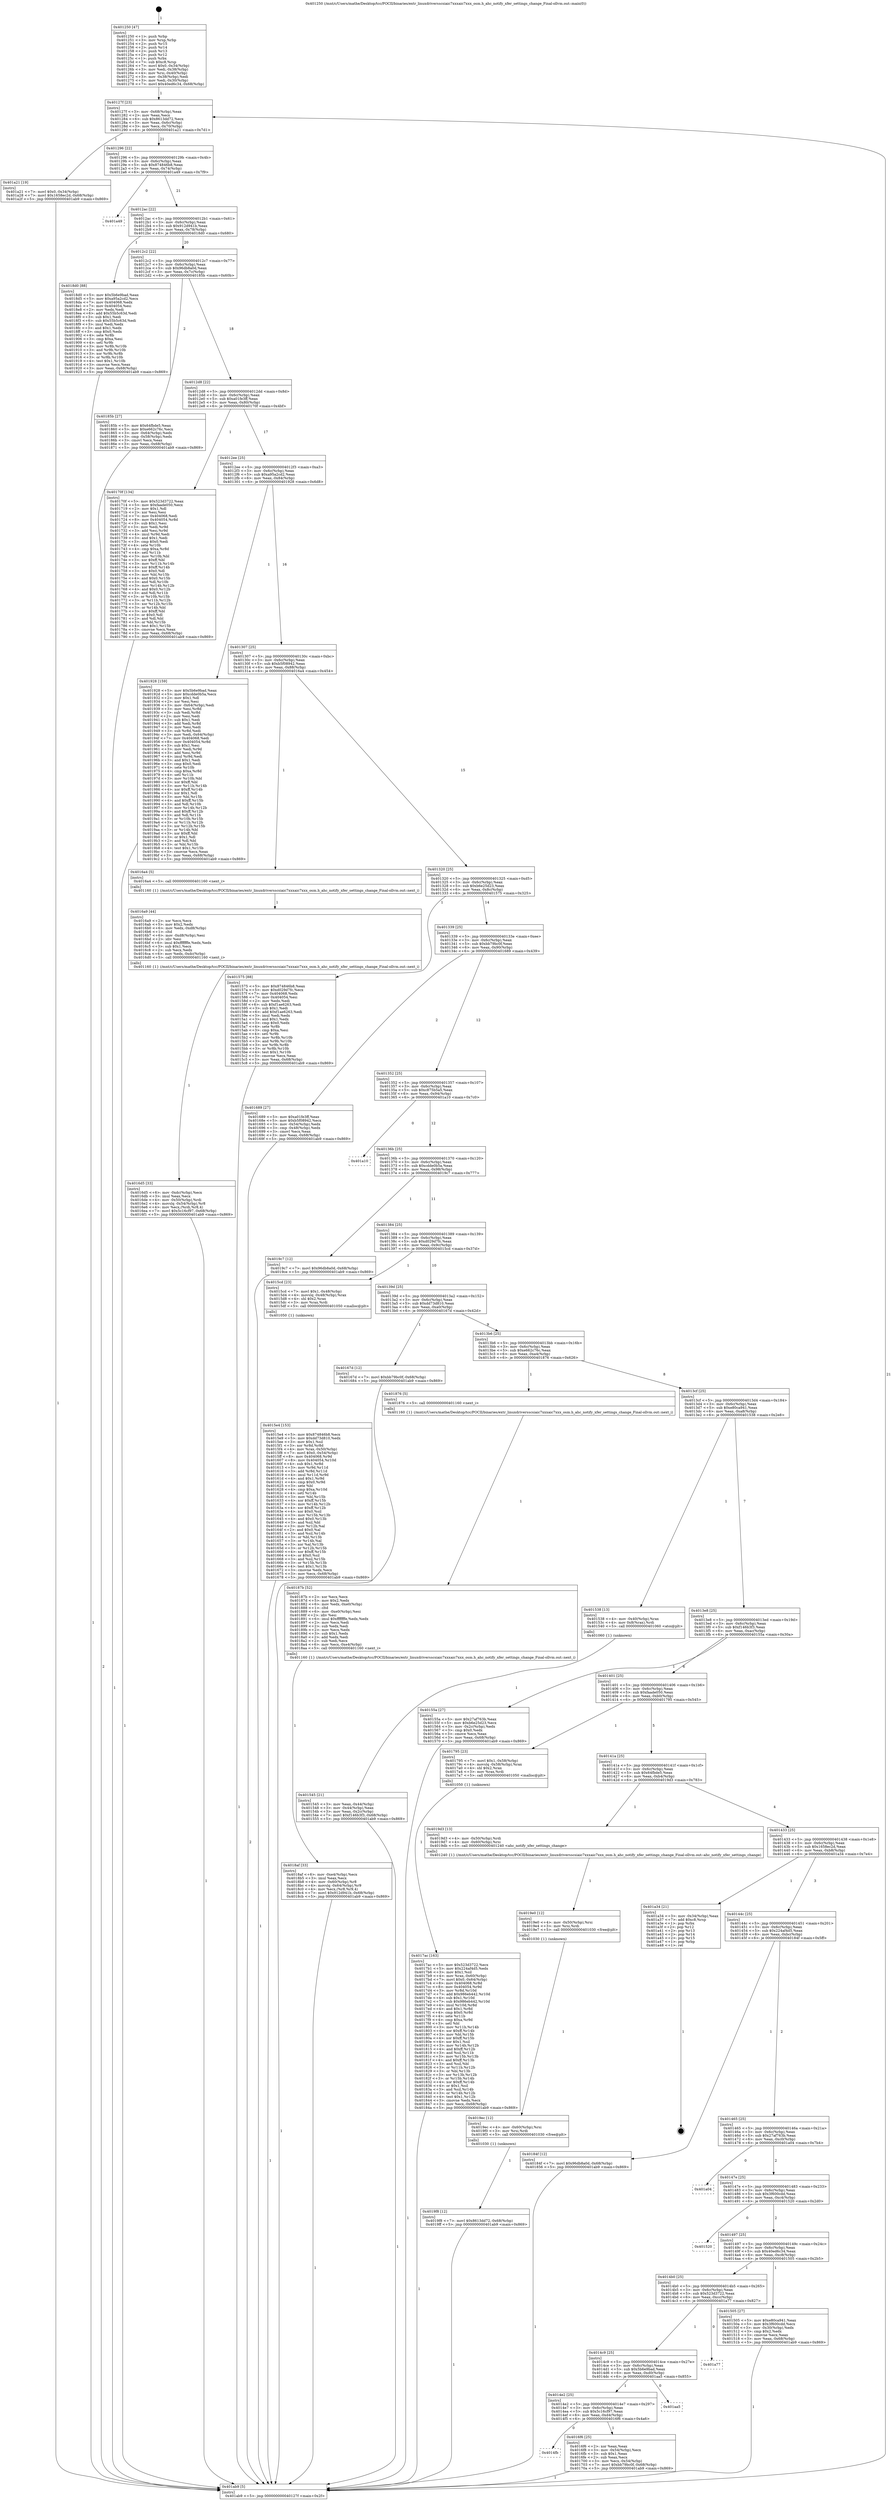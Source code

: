 digraph "0x401250" {
  label = "0x401250 (/mnt/c/Users/mathe/Desktop/tcc/POCII/binaries/extr_linuxdriversscsiaic7xxxaic7xxx_osm.h_ahc_notify_xfer_settings_change_Final-ollvm.out::main(0))"
  labelloc = "t"
  node[shape=record]

  Entry [label="",width=0.3,height=0.3,shape=circle,fillcolor=black,style=filled]
  "0x40127f" [label="{
     0x40127f [23]\l
     | [instrs]\l
     &nbsp;&nbsp;0x40127f \<+3\>: mov -0x68(%rbp),%eax\l
     &nbsp;&nbsp;0x401282 \<+2\>: mov %eax,%ecx\l
     &nbsp;&nbsp;0x401284 \<+6\>: sub $0x8613dd72,%ecx\l
     &nbsp;&nbsp;0x40128a \<+3\>: mov %eax,-0x6c(%rbp)\l
     &nbsp;&nbsp;0x40128d \<+3\>: mov %ecx,-0x70(%rbp)\l
     &nbsp;&nbsp;0x401290 \<+6\>: je 0000000000401a21 \<main+0x7d1\>\l
  }"]
  "0x401a21" [label="{
     0x401a21 [19]\l
     | [instrs]\l
     &nbsp;&nbsp;0x401a21 \<+7\>: movl $0x0,-0x34(%rbp)\l
     &nbsp;&nbsp;0x401a28 \<+7\>: movl $0x1658ec2d,-0x68(%rbp)\l
     &nbsp;&nbsp;0x401a2f \<+5\>: jmp 0000000000401ab9 \<main+0x869\>\l
  }"]
  "0x401296" [label="{
     0x401296 [22]\l
     | [instrs]\l
     &nbsp;&nbsp;0x401296 \<+5\>: jmp 000000000040129b \<main+0x4b\>\l
     &nbsp;&nbsp;0x40129b \<+3\>: mov -0x6c(%rbp),%eax\l
     &nbsp;&nbsp;0x40129e \<+5\>: sub $0x874846b8,%eax\l
     &nbsp;&nbsp;0x4012a3 \<+3\>: mov %eax,-0x74(%rbp)\l
     &nbsp;&nbsp;0x4012a6 \<+6\>: je 0000000000401a49 \<main+0x7f9\>\l
  }"]
  Exit [label="",width=0.3,height=0.3,shape=circle,fillcolor=black,style=filled,peripheries=2]
  "0x401a49" [label="{
     0x401a49\l
  }", style=dashed]
  "0x4012ac" [label="{
     0x4012ac [22]\l
     | [instrs]\l
     &nbsp;&nbsp;0x4012ac \<+5\>: jmp 00000000004012b1 \<main+0x61\>\l
     &nbsp;&nbsp;0x4012b1 \<+3\>: mov -0x6c(%rbp),%eax\l
     &nbsp;&nbsp;0x4012b4 \<+5\>: sub $0x912d941b,%eax\l
     &nbsp;&nbsp;0x4012b9 \<+3\>: mov %eax,-0x78(%rbp)\l
     &nbsp;&nbsp;0x4012bc \<+6\>: je 00000000004018d0 \<main+0x680\>\l
  }"]
  "0x4019f8" [label="{
     0x4019f8 [12]\l
     | [instrs]\l
     &nbsp;&nbsp;0x4019f8 \<+7\>: movl $0x8613dd72,-0x68(%rbp)\l
     &nbsp;&nbsp;0x4019ff \<+5\>: jmp 0000000000401ab9 \<main+0x869\>\l
  }"]
  "0x4018d0" [label="{
     0x4018d0 [88]\l
     | [instrs]\l
     &nbsp;&nbsp;0x4018d0 \<+5\>: mov $0x5b6e9bad,%eax\l
     &nbsp;&nbsp;0x4018d5 \<+5\>: mov $0xa95a2cd2,%ecx\l
     &nbsp;&nbsp;0x4018da \<+7\>: mov 0x404068,%edx\l
     &nbsp;&nbsp;0x4018e1 \<+7\>: mov 0x404054,%esi\l
     &nbsp;&nbsp;0x4018e8 \<+2\>: mov %edx,%edi\l
     &nbsp;&nbsp;0x4018ea \<+6\>: add $0x55b5c63d,%edi\l
     &nbsp;&nbsp;0x4018f0 \<+3\>: sub $0x1,%edi\l
     &nbsp;&nbsp;0x4018f3 \<+6\>: sub $0x55b5c63d,%edi\l
     &nbsp;&nbsp;0x4018f9 \<+3\>: imul %edi,%edx\l
     &nbsp;&nbsp;0x4018fc \<+3\>: and $0x1,%edx\l
     &nbsp;&nbsp;0x4018ff \<+3\>: cmp $0x0,%edx\l
     &nbsp;&nbsp;0x401902 \<+4\>: sete %r8b\l
     &nbsp;&nbsp;0x401906 \<+3\>: cmp $0xa,%esi\l
     &nbsp;&nbsp;0x401909 \<+4\>: setl %r9b\l
     &nbsp;&nbsp;0x40190d \<+3\>: mov %r8b,%r10b\l
     &nbsp;&nbsp;0x401910 \<+3\>: and %r9b,%r10b\l
     &nbsp;&nbsp;0x401913 \<+3\>: xor %r9b,%r8b\l
     &nbsp;&nbsp;0x401916 \<+3\>: or %r8b,%r10b\l
     &nbsp;&nbsp;0x401919 \<+4\>: test $0x1,%r10b\l
     &nbsp;&nbsp;0x40191d \<+3\>: cmovne %ecx,%eax\l
     &nbsp;&nbsp;0x401920 \<+3\>: mov %eax,-0x68(%rbp)\l
     &nbsp;&nbsp;0x401923 \<+5\>: jmp 0000000000401ab9 \<main+0x869\>\l
  }"]
  "0x4012c2" [label="{
     0x4012c2 [22]\l
     | [instrs]\l
     &nbsp;&nbsp;0x4012c2 \<+5\>: jmp 00000000004012c7 \<main+0x77\>\l
     &nbsp;&nbsp;0x4012c7 \<+3\>: mov -0x6c(%rbp),%eax\l
     &nbsp;&nbsp;0x4012ca \<+5\>: sub $0x96db8a0d,%eax\l
     &nbsp;&nbsp;0x4012cf \<+3\>: mov %eax,-0x7c(%rbp)\l
     &nbsp;&nbsp;0x4012d2 \<+6\>: je 000000000040185b \<main+0x60b\>\l
  }"]
  "0x4019ec" [label="{
     0x4019ec [12]\l
     | [instrs]\l
     &nbsp;&nbsp;0x4019ec \<+4\>: mov -0x60(%rbp),%rsi\l
     &nbsp;&nbsp;0x4019f0 \<+3\>: mov %rsi,%rdi\l
     &nbsp;&nbsp;0x4019f3 \<+5\>: call 0000000000401030 \<free@plt\>\l
     | [calls]\l
     &nbsp;&nbsp;0x401030 \{1\} (unknown)\l
  }"]
  "0x40185b" [label="{
     0x40185b [27]\l
     | [instrs]\l
     &nbsp;&nbsp;0x40185b \<+5\>: mov $0x64fbde5,%eax\l
     &nbsp;&nbsp;0x401860 \<+5\>: mov $0xe662c76c,%ecx\l
     &nbsp;&nbsp;0x401865 \<+3\>: mov -0x64(%rbp),%edx\l
     &nbsp;&nbsp;0x401868 \<+3\>: cmp -0x58(%rbp),%edx\l
     &nbsp;&nbsp;0x40186b \<+3\>: cmovl %ecx,%eax\l
     &nbsp;&nbsp;0x40186e \<+3\>: mov %eax,-0x68(%rbp)\l
     &nbsp;&nbsp;0x401871 \<+5\>: jmp 0000000000401ab9 \<main+0x869\>\l
  }"]
  "0x4012d8" [label="{
     0x4012d8 [22]\l
     | [instrs]\l
     &nbsp;&nbsp;0x4012d8 \<+5\>: jmp 00000000004012dd \<main+0x8d\>\l
     &nbsp;&nbsp;0x4012dd \<+3\>: mov -0x6c(%rbp),%eax\l
     &nbsp;&nbsp;0x4012e0 \<+5\>: sub $0xa01fe3ff,%eax\l
     &nbsp;&nbsp;0x4012e5 \<+3\>: mov %eax,-0x80(%rbp)\l
     &nbsp;&nbsp;0x4012e8 \<+6\>: je 000000000040170f \<main+0x4bf\>\l
  }"]
  "0x4019e0" [label="{
     0x4019e0 [12]\l
     | [instrs]\l
     &nbsp;&nbsp;0x4019e0 \<+4\>: mov -0x50(%rbp),%rsi\l
     &nbsp;&nbsp;0x4019e4 \<+3\>: mov %rsi,%rdi\l
     &nbsp;&nbsp;0x4019e7 \<+5\>: call 0000000000401030 \<free@plt\>\l
     | [calls]\l
     &nbsp;&nbsp;0x401030 \{1\} (unknown)\l
  }"]
  "0x40170f" [label="{
     0x40170f [134]\l
     | [instrs]\l
     &nbsp;&nbsp;0x40170f \<+5\>: mov $0x523d3722,%eax\l
     &nbsp;&nbsp;0x401714 \<+5\>: mov $0xfaade050,%ecx\l
     &nbsp;&nbsp;0x401719 \<+2\>: mov $0x1,%dl\l
     &nbsp;&nbsp;0x40171b \<+2\>: xor %esi,%esi\l
     &nbsp;&nbsp;0x40171d \<+7\>: mov 0x404068,%edi\l
     &nbsp;&nbsp;0x401724 \<+8\>: mov 0x404054,%r8d\l
     &nbsp;&nbsp;0x40172c \<+3\>: sub $0x1,%esi\l
     &nbsp;&nbsp;0x40172f \<+3\>: mov %edi,%r9d\l
     &nbsp;&nbsp;0x401732 \<+3\>: add %esi,%r9d\l
     &nbsp;&nbsp;0x401735 \<+4\>: imul %r9d,%edi\l
     &nbsp;&nbsp;0x401739 \<+3\>: and $0x1,%edi\l
     &nbsp;&nbsp;0x40173c \<+3\>: cmp $0x0,%edi\l
     &nbsp;&nbsp;0x40173f \<+4\>: sete %r10b\l
     &nbsp;&nbsp;0x401743 \<+4\>: cmp $0xa,%r8d\l
     &nbsp;&nbsp;0x401747 \<+4\>: setl %r11b\l
     &nbsp;&nbsp;0x40174b \<+3\>: mov %r10b,%bl\l
     &nbsp;&nbsp;0x40174e \<+3\>: xor $0xff,%bl\l
     &nbsp;&nbsp;0x401751 \<+3\>: mov %r11b,%r14b\l
     &nbsp;&nbsp;0x401754 \<+4\>: xor $0xff,%r14b\l
     &nbsp;&nbsp;0x401758 \<+3\>: xor $0x0,%dl\l
     &nbsp;&nbsp;0x40175b \<+3\>: mov %bl,%r15b\l
     &nbsp;&nbsp;0x40175e \<+4\>: and $0x0,%r15b\l
     &nbsp;&nbsp;0x401762 \<+3\>: and %dl,%r10b\l
     &nbsp;&nbsp;0x401765 \<+3\>: mov %r14b,%r12b\l
     &nbsp;&nbsp;0x401768 \<+4\>: and $0x0,%r12b\l
     &nbsp;&nbsp;0x40176c \<+3\>: and %dl,%r11b\l
     &nbsp;&nbsp;0x40176f \<+3\>: or %r10b,%r15b\l
     &nbsp;&nbsp;0x401772 \<+3\>: or %r11b,%r12b\l
     &nbsp;&nbsp;0x401775 \<+3\>: xor %r12b,%r15b\l
     &nbsp;&nbsp;0x401778 \<+3\>: or %r14b,%bl\l
     &nbsp;&nbsp;0x40177b \<+3\>: xor $0xff,%bl\l
     &nbsp;&nbsp;0x40177e \<+3\>: or $0x0,%dl\l
     &nbsp;&nbsp;0x401781 \<+2\>: and %dl,%bl\l
     &nbsp;&nbsp;0x401783 \<+3\>: or %bl,%r15b\l
     &nbsp;&nbsp;0x401786 \<+4\>: test $0x1,%r15b\l
     &nbsp;&nbsp;0x40178a \<+3\>: cmovne %ecx,%eax\l
     &nbsp;&nbsp;0x40178d \<+3\>: mov %eax,-0x68(%rbp)\l
     &nbsp;&nbsp;0x401790 \<+5\>: jmp 0000000000401ab9 \<main+0x869\>\l
  }"]
  "0x4012ee" [label="{
     0x4012ee [25]\l
     | [instrs]\l
     &nbsp;&nbsp;0x4012ee \<+5\>: jmp 00000000004012f3 \<main+0xa3\>\l
     &nbsp;&nbsp;0x4012f3 \<+3\>: mov -0x6c(%rbp),%eax\l
     &nbsp;&nbsp;0x4012f6 \<+5\>: sub $0xa95a2cd2,%eax\l
     &nbsp;&nbsp;0x4012fb \<+6\>: mov %eax,-0x84(%rbp)\l
     &nbsp;&nbsp;0x401301 \<+6\>: je 0000000000401928 \<main+0x6d8\>\l
  }"]
  "0x4018af" [label="{
     0x4018af [33]\l
     | [instrs]\l
     &nbsp;&nbsp;0x4018af \<+6\>: mov -0xe4(%rbp),%ecx\l
     &nbsp;&nbsp;0x4018b5 \<+3\>: imul %eax,%ecx\l
     &nbsp;&nbsp;0x4018b8 \<+4\>: mov -0x60(%rbp),%r8\l
     &nbsp;&nbsp;0x4018bc \<+4\>: movslq -0x64(%rbp),%r9\l
     &nbsp;&nbsp;0x4018c0 \<+4\>: mov %ecx,(%r8,%r9,4)\l
     &nbsp;&nbsp;0x4018c4 \<+7\>: movl $0x912d941b,-0x68(%rbp)\l
     &nbsp;&nbsp;0x4018cb \<+5\>: jmp 0000000000401ab9 \<main+0x869\>\l
  }"]
  "0x401928" [label="{
     0x401928 [159]\l
     | [instrs]\l
     &nbsp;&nbsp;0x401928 \<+5\>: mov $0x5b6e9bad,%eax\l
     &nbsp;&nbsp;0x40192d \<+5\>: mov $0xcdde0b5a,%ecx\l
     &nbsp;&nbsp;0x401932 \<+2\>: mov $0x1,%dl\l
     &nbsp;&nbsp;0x401934 \<+2\>: xor %esi,%esi\l
     &nbsp;&nbsp;0x401936 \<+3\>: mov -0x64(%rbp),%edi\l
     &nbsp;&nbsp;0x401939 \<+3\>: mov %esi,%r8d\l
     &nbsp;&nbsp;0x40193c \<+3\>: sub %edi,%r8d\l
     &nbsp;&nbsp;0x40193f \<+2\>: mov %esi,%edi\l
     &nbsp;&nbsp;0x401941 \<+3\>: sub $0x1,%edi\l
     &nbsp;&nbsp;0x401944 \<+3\>: add %edi,%r8d\l
     &nbsp;&nbsp;0x401947 \<+2\>: mov %esi,%edi\l
     &nbsp;&nbsp;0x401949 \<+3\>: sub %r8d,%edi\l
     &nbsp;&nbsp;0x40194c \<+3\>: mov %edi,-0x64(%rbp)\l
     &nbsp;&nbsp;0x40194f \<+7\>: mov 0x404068,%edi\l
     &nbsp;&nbsp;0x401956 \<+8\>: mov 0x404054,%r8d\l
     &nbsp;&nbsp;0x40195e \<+3\>: sub $0x1,%esi\l
     &nbsp;&nbsp;0x401961 \<+3\>: mov %edi,%r9d\l
     &nbsp;&nbsp;0x401964 \<+3\>: add %esi,%r9d\l
     &nbsp;&nbsp;0x401967 \<+4\>: imul %r9d,%edi\l
     &nbsp;&nbsp;0x40196b \<+3\>: and $0x1,%edi\l
     &nbsp;&nbsp;0x40196e \<+3\>: cmp $0x0,%edi\l
     &nbsp;&nbsp;0x401971 \<+4\>: sete %r10b\l
     &nbsp;&nbsp;0x401975 \<+4\>: cmp $0xa,%r8d\l
     &nbsp;&nbsp;0x401979 \<+4\>: setl %r11b\l
     &nbsp;&nbsp;0x40197d \<+3\>: mov %r10b,%bl\l
     &nbsp;&nbsp;0x401980 \<+3\>: xor $0xff,%bl\l
     &nbsp;&nbsp;0x401983 \<+3\>: mov %r11b,%r14b\l
     &nbsp;&nbsp;0x401986 \<+4\>: xor $0xff,%r14b\l
     &nbsp;&nbsp;0x40198a \<+3\>: xor $0x1,%dl\l
     &nbsp;&nbsp;0x40198d \<+3\>: mov %bl,%r15b\l
     &nbsp;&nbsp;0x401990 \<+4\>: and $0xff,%r15b\l
     &nbsp;&nbsp;0x401994 \<+3\>: and %dl,%r10b\l
     &nbsp;&nbsp;0x401997 \<+3\>: mov %r14b,%r12b\l
     &nbsp;&nbsp;0x40199a \<+4\>: and $0xff,%r12b\l
     &nbsp;&nbsp;0x40199e \<+3\>: and %dl,%r11b\l
     &nbsp;&nbsp;0x4019a1 \<+3\>: or %r10b,%r15b\l
     &nbsp;&nbsp;0x4019a4 \<+3\>: or %r11b,%r12b\l
     &nbsp;&nbsp;0x4019a7 \<+3\>: xor %r12b,%r15b\l
     &nbsp;&nbsp;0x4019aa \<+3\>: or %r14b,%bl\l
     &nbsp;&nbsp;0x4019ad \<+3\>: xor $0xff,%bl\l
     &nbsp;&nbsp;0x4019b0 \<+3\>: or $0x1,%dl\l
     &nbsp;&nbsp;0x4019b3 \<+2\>: and %dl,%bl\l
     &nbsp;&nbsp;0x4019b5 \<+3\>: or %bl,%r15b\l
     &nbsp;&nbsp;0x4019b8 \<+4\>: test $0x1,%r15b\l
     &nbsp;&nbsp;0x4019bc \<+3\>: cmovne %ecx,%eax\l
     &nbsp;&nbsp;0x4019bf \<+3\>: mov %eax,-0x68(%rbp)\l
     &nbsp;&nbsp;0x4019c2 \<+5\>: jmp 0000000000401ab9 \<main+0x869\>\l
  }"]
  "0x401307" [label="{
     0x401307 [25]\l
     | [instrs]\l
     &nbsp;&nbsp;0x401307 \<+5\>: jmp 000000000040130c \<main+0xbc\>\l
     &nbsp;&nbsp;0x40130c \<+3\>: mov -0x6c(%rbp),%eax\l
     &nbsp;&nbsp;0x40130f \<+5\>: sub $0xb5f08942,%eax\l
     &nbsp;&nbsp;0x401314 \<+6\>: mov %eax,-0x88(%rbp)\l
     &nbsp;&nbsp;0x40131a \<+6\>: je 00000000004016a4 \<main+0x454\>\l
  }"]
  "0x40187b" [label="{
     0x40187b [52]\l
     | [instrs]\l
     &nbsp;&nbsp;0x40187b \<+2\>: xor %ecx,%ecx\l
     &nbsp;&nbsp;0x40187d \<+5\>: mov $0x2,%edx\l
     &nbsp;&nbsp;0x401882 \<+6\>: mov %edx,-0xe0(%rbp)\l
     &nbsp;&nbsp;0x401888 \<+1\>: cltd\l
     &nbsp;&nbsp;0x401889 \<+6\>: mov -0xe0(%rbp),%esi\l
     &nbsp;&nbsp;0x40188f \<+2\>: idiv %esi\l
     &nbsp;&nbsp;0x401891 \<+6\>: imul $0xfffffffe,%edx,%edx\l
     &nbsp;&nbsp;0x401897 \<+2\>: mov %ecx,%edi\l
     &nbsp;&nbsp;0x401899 \<+2\>: sub %edx,%edi\l
     &nbsp;&nbsp;0x40189b \<+2\>: mov %ecx,%edx\l
     &nbsp;&nbsp;0x40189d \<+3\>: sub $0x1,%edx\l
     &nbsp;&nbsp;0x4018a0 \<+2\>: add %edx,%edi\l
     &nbsp;&nbsp;0x4018a2 \<+2\>: sub %edi,%ecx\l
     &nbsp;&nbsp;0x4018a4 \<+6\>: mov %ecx,-0xe4(%rbp)\l
     &nbsp;&nbsp;0x4018aa \<+5\>: call 0000000000401160 \<next_i\>\l
     | [calls]\l
     &nbsp;&nbsp;0x401160 \{1\} (/mnt/c/Users/mathe/Desktop/tcc/POCII/binaries/extr_linuxdriversscsiaic7xxxaic7xxx_osm.h_ahc_notify_xfer_settings_change_Final-ollvm.out::next_i)\l
  }"]
  "0x4016a4" [label="{
     0x4016a4 [5]\l
     | [instrs]\l
     &nbsp;&nbsp;0x4016a4 \<+5\>: call 0000000000401160 \<next_i\>\l
     | [calls]\l
     &nbsp;&nbsp;0x401160 \{1\} (/mnt/c/Users/mathe/Desktop/tcc/POCII/binaries/extr_linuxdriversscsiaic7xxxaic7xxx_osm.h_ahc_notify_xfer_settings_change_Final-ollvm.out::next_i)\l
  }"]
  "0x401320" [label="{
     0x401320 [25]\l
     | [instrs]\l
     &nbsp;&nbsp;0x401320 \<+5\>: jmp 0000000000401325 \<main+0xd5\>\l
     &nbsp;&nbsp;0x401325 \<+3\>: mov -0x6c(%rbp),%eax\l
     &nbsp;&nbsp;0x401328 \<+5\>: sub $0xb6e25d23,%eax\l
     &nbsp;&nbsp;0x40132d \<+6\>: mov %eax,-0x8c(%rbp)\l
     &nbsp;&nbsp;0x401333 \<+6\>: je 0000000000401575 \<main+0x325\>\l
  }"]
  "0x4017ac" [label="{
     0x4017ac [163]\l
     | [instrs]\l
     &nbsp;&nbsp;0x4017ac \<+5\>: mov $0x523d3722,%ecx\l
     &nbsp;&nbsp;0x4017b1 \<+5\>: mov $0x224af4d5,%edx\l
     &nbsp;&nbsp;0x4017b6 \<+3\>: mov $0x1,%sil\l
     &nbsp;&nbsp;0x4017b9 \<+4\>: mov %rax,-0x60(%rbp)\l
     &nbsp;&nbsp;0x4017bd \<+7\>: movl $0x0,-0x64(%rbp)\l
     &nbsp;&nbsp;0x4017c4 \<+8\>: mov 0x404068,%r8d\l
     &nbsp;&nbsp;0x4017cc \<+8\>: mov 0x404054,%r9d\l
     &nbsp;&nbsp;0x4017d4 \<+3\>: mov %r8d,%r10d\l
     &nbsp;&nbsp;0x4017d7 \<+7\>: add $0x986eb442,%r10d\l
     &nbsp;&nbsp;0x4017de \<+4\>: sub $0x1,%r10d\l
     &nbsp;&nbsp;0x4017e2 \<+7\>: sub $0x986eb442,%r10d\l
     &nbsp;&nbsp;0x4017e9 \<+4\>: imul %r10d,%r8d\l
     &nbsp;&nbsp;0x4017ed \<+4\>: and $0x1,%r8d\l
     &nbsp;&nbsp;0x4017f1 \<+4\>: cmp $0x0,%r8d\l
     &nbsp;&nbsp;0x4017f5 \<+4\>: sete %r11b\l
     &nbsp;&nbsp;0x4017f9 \<+4\>: cmp $0xa,%r9d\l
     &nbsp;&nbsp;0x4017fd \<+3\>: setl %bl\l
     &nbsp;&nbsp;0x401800 \<+3\>: mov %r11b,%r14b\l
     &nbsp;&nbsp;0x401803 \<+4\>: xor $0xff,%r14b\l
     &nbsp;&nbsp;0x401807 \<+3\>: mov %bl,%r15b\l
     &nbsp;&nbsp;0x40180a \<+4\>: xor $0xff,%r15b\l
     &nbsp;&nbsp;0x40180e \<+4\>: xor $0x1,%sil\l
     &nbsp;&nbsp;0x401812 \<+3\>: mov %r14b,%r12b\l
     &nbsp;&nbsp;0x401815 \<+4\>: and $0xff,%r12b\l
     &nbsp;&nbsp;0x401819 \<+3\>: and %sil,%r11b\l
     &nbsp;&nbsp;0x40181c \<+3\>: mov %r15b,%r13b\l
     &nbsp;&nbsp;0x40181f \<+4\>: and $0xff,%r13b\l
     &nbsp;&nbsp;0x401823 \<+3\>: and %sil,%bl\l
     &nbsp;&nbsp;0x401826 \<+3\>: or %r11b,%r12b\l
     &nbsp;&nbsp;0x401829 \<+3\>: or %bl,%r13b\l
     &nbsp;&nbsp;0x40182c \<+3\>: xor %r13b,%r12b\l
     &nbsp;&nbsp;0x40182f \<+3\>: or %r15b,%r14b\l
     &nbsp;&nbsp;0x401832 \<+4\>: xor $0xff,%r14b\l
     &nbsp;&nbsp;0x401836 \<+4\>: or $0x1,%sil\l
     &nbsp;&nbsp;0x40183a \<+3\>: and %sil,%r14b\l
     &nbsp;&nbsp;0x40183d \<+3\>: or %r14b,%r12b\l
     &nbsp;&nbsp;0x401840 \<+4\>: test $0x1,%r12b\l
     &nbsp;&nbsp;0x401844 \<+3\>: cmovne %edx,%ecx\l
     &nbsp;&nbsp;0x401847 \<+3\>: mov %ecx,-0x68(%rbp)\l
     &nbsp;&nbsp;0x40184a \<+5\>: jmp 0000000000401ab9 \<main+0x869\>\l
  }"]
  "0x401575" [label="{
     0x401575 [88]\l
     | [instrs]\l
     &nbsp;&nbsp;0x401575 \<+5\>: mov $0x874846b8,%eax\l
     &nbsp;&nbsp;0x40157a \<+5\>: mov $0xd029d7fc,%ecx\l
     &nbsp;&nbsp;0x40157f \<+7\>: mov 0x404068,%edx\l
     &nbsp;&nbsp;0x401586 \<+7\>: mov 0x404054,%esi\l
     &nbsp;&nbsp;0x40158d \<+2\>: mov %edx,%edi\l
     &nbsp;&nbsp;0x40158f \<+6\>: sub $0xf1ae6263,%edi\l
     &nbsp;&nbsp;0x401595 \<+3\>: sub $0x1,%edi\l
     &nbsp;&nbsp;0x401598 \<+6\>: add $0xf1ae6263,%edi\l
     &nbsp;&nbsp;0x40159e \<+3\>: imul %edi,%edx\l
     &nbsp;&nbsp;0x4015a1 \<+3\>: and $0x1,%edx\l
     &nbsp;&nbsp;0x4015a4 \<+3\>: cmp $0x0,%edx\l
     &nbsp;&nbsp;0x4015a7 \<+4\>: sete %r8b\l
     &nbsp;&nbsp;0x4015ab \<+3\>: cmp $0xa,%esi\l
     &nbsp;&nbsp;0x4015ae \<+4\>: setl %r9b\l
     &nbsp;&nbsp;0x4015b2 \<+3\>: mov %r8b,%r10b\l
     &nbsp;&nbsp;0x4015b5 \<+3\>: and %r9b,%r10b\l
     &nbsp;&nbsp;0x4015b8 \<+3\>: xor %r9b,%r8b\l
     &nbsp;&nbsp;0x4015bb \<+3\>: or %r8b,%r10b\l
     &nbsp;&nbsp;0x4015be \<+4\>: test $0x1,%r10b\l
     &nbsp;&nbsp;0x4015c2 \<+3\>: cmovne %ecx,%eax\l
     &nbsp;&nbsp;0x4015c5 \<+3\>: mov %eax,-0x68(%rbp)\l
     &nbsp;&nbsp;0x4015c8 \<+5\>: jmp 0000000000401ab9 \<main+0x869\>\l
  }"]
  "0x401339" [label="{
     0x401339 [25]\l
     | [instrs]\l
     &nbsp;&nbsp;0x401339 \<+5\>: jmp 000000000040133e \<main+0xee\>\l
     &nbsp;&nbsp;0x40133e \<+3\>: mov -0x6c(%rbp),%eax\l
     &nbsp;&nbsp;0x401341 \<+5\>: sub $0xbb79bc0f,%eax\l
     &nbsp;&nbsp;0x401346 \<+6\>: mov %eax,-0x90(%rbp)\l
     &nbsp;&nbsp;0x40134c \<+6\>: je 0000000000401689 \<main+0x439\>\l
  }"]
  "0x4014fb" [label="{
     0x4014fb\l
  }", style=dashed]
  "0x401689" [label="{
     0x401689 [27]\l
     | [instrs]\l
     &nbsp;&nbsp;0x401689 \<+5\>: mov $0xa01fe3ff,%eax\l
     &nbsp;&nbsp;0x40168e \<+5\>: mov $0xb5f08942,%ecx\l
     &nbsp;&nbsp;0x401693 \<+3\>: mov -0x54(%rbp),%edx\l
     &nbsp;&nbsp;0x401696 \<+3\>: cmp -0x48(%rbp),%edx\l
     &nbsp;&nbsp;0x401699 \<+3\>: cmovl %ecx,%eax\l
     &nbsp;&nbsp;0x40169c \<+3\>: mov %eax,-0x68(%rbp)\l
     &nbsp;&nbsp;0x40169f \<+5\>: jmp 0000000000401ab9 \<main+0x869\>\l
  }"]
  "0x401352" [label="{
     0x401352 [25]\l
     | [instrs]\l
     &nbsp;&nbsp;0x401352 \<+5\>: jmp 0000000000401357 \<main+0x107\>\l
     &nbsp;&nbsp;0x401357 \<+3\>: mov -0x6c(%rbp),%eax\l
     &nbsp;&nbsp;0x40135a \<+5\>: sub $0xc875b5a5,%eax\l
     &nbsp;&nbsp;0x40135f \<+6\>: mov %eax,-0x94(%rbp)\l
     &nbsp;&nbsp;0x401365 \<+6\>: je 0000000000401a10 \<main+0x7c0\>\l
  }"]
  "0x4016f6" [label="{
     0x4016f6 [25]\l
     | [instrs]\l
     &nbsp;&nbsp;0x4016f6 \<+2\>: xor %eax,%eax\l
     &nbsp;&nbsp;0x4016f8 \<+3\>: mov -0x54(%rbp),%ecx\l
     &nbsp;&nbsp;0x4016fb \<+3\>: sub $0x1,%eax\l
     &nbsp;&nbsp;0x4016fe \<+2\>: sub %eax,%ecx\l
     &nbsp;&nbsp;0x401700 \<+3\>: mov %ecx,-0x54(%rbp)\l
     &nbsp;&nbsp;0x401703 \<+7\>: movl $0xbb79bc0f,-0x68(%rbp)\l
     &nbsp;&nbsp;0x40170a \<+5\>: jmp 0000000000401ab9 \<main+0x869\>\l
  }"]
  "0x401a10" [label="{
     0x401a10\l
  }", style=dashed]
  "0x40136b" [label="{
     0x40136b [25]\l
     | [instrs]\l
     &nbsp;&nbsp;0x40136b \<+5\>: jmp 0000000000401370 \<main+0x120\>\l
     &nbsp;&nbsp;0x401370 \<+3\>: mov -0x6c(%rbp),%eax\l
     &nbsp;&nbsp;0x401373 \<+5\>: sub $0xcdde0b5a,%eax\l
     &nbsp;&nbsp;0x401378 \<+6\>: mov %eax,-0x98(%rbp)\l
     &nbsp;&nbsp;0x40137e \<+6\>: je 00000000004019c7 \<main+0x777\>\l
  }"]
  "0x4014e2" [label="{
     0x4014e2 [25]\l
     | [instrs]\l
     &nbsp;&nbsp;0x4014e2 \<+5\>: jmp 00000000004014e7 \<main+0x297\>\l
     &nbsp;&nbsp;0x4014e7 \<+3\>: mov -0x6c(%rbp),%eax\l
     &nbsp;&nbsp;0x4014ea \<+5\>: sub $0x5c16cf97,%eax\l
     &nbsp;&nbsp;0x4014ef \<+6\>: mov %eax,-0xd4(%rbp)\l
     &nbsp;&nbsp;0x4014f5 \<+6\>: je 00000000004016f6 \<main+0x4a6\>\l
  }"]
  "0x4019c7" [label="{
     0x4019c7 [12]\l
     | [instrs]\l
     &nbsp;&nbsp;0x4019c7 \<+7\>: movl $0x96db8a0d,-0x68(%rbp)\l
     &nbsp;&nbsp;0x4019ce \<+5\>: jmp 0000000000401ab9 \<main+0x869\>\l
  }"]
  "0x401384" [label="{
     0x401384 [25]\l
     | [instrs]\l
     &nbsp;&nbsp;0x401384 \<+5\>: jmp 0000000000401389 \<main+0x139\>\l
     &nbsp;&nbsp;0x401389 \<+3\>: mov -0x6c(%rbp),%eax\l
     &nbsp;&nbsp;0x40138c \<+5\>: sub $0xd029d7fc,%eax\l
     &nbsp;&nbsp;0x401391 \<+6\>: mov %eax,-0x9c(%rbp)\l
     &nbsp;&nbsp;0x401397 \<+6\>: je 00000000004015cd \<main+0x37d\>\l
  }"]
  "0x401aa5" [label="{
     0x401aa5\l
  }", style=dashed]
  "0x4015cd" [label="{
     0x4015cd [23]\l
     | [instrs]\l
     &nbsp;&nbsp;0x4015cd \<+7\>: movl $0x1,-0x48(%rbp)\l
     &nbsp;&nbsp;0x4015d4 \<+4\>: movslq -0x48(%rbp),%rax\l
     &nbsp;&nbsp;0x4015d8 \<+4\>: shl $0x2,%rax\l
     &nbsp;&nbsp;0x4015dc \<+3\>: mov %rax,%rdi\l
     &nbsp;&nbsp;0x4015df \<+5\>: call 0000000000401050 \<malloc@plt\>\l
     | [calls]\l
     &nbsp;&nbsp;0x401050 \{1\} (unknown)\l
  }"]
  "0x40139d" [label="{
     0x40139d [25]\l
     | [instrs]\l
     &nbsp;&nbsp;0x40139d \<+5\>: jmp 00000000004013a2 \<main+0x152\>\l
     &nbsp;&nbsp;0x4013a2 \<+3\>: mov -0x6c(%rbp),%eax\l
     &nbsp;&nbsp;0x4013a5 \<+5\>: sub $0xdd73d810,%eax\l
     &nbsp;&nbsp;0x4013aa \<+6\>: mov %eax,-0xa0(%rbp)\l
     &nbsp;&nbsp;0x4013b0 \<+6\>: je 000000000040167d \<main+0x42d\>\l
  }"]
  "0x4014c9" [label="{
     0x4014c9 [25]\l
     | [instrs]\l
     &nbsp;&nbsp;0x4014c9 \<+5\>: jmp 00000000004014ce \<main+0x27e\>\l
     &nbsp;&nbsp;0x4014ce \<+3\>: mov -0x6c(%rbp),%eax\l
     &nbsp;&nbsp;0x4014d1 \<+5\>: sub $0x5b6e9bad,%eax\l
     &nbsp;&nbsp;0x4014d6 \<+6\>: mov %eax,-0xd0(%rbp)\l
     &nbsp;&nbsp;0x4014dc \<+6\>: je 0000000000401aa5 \<main+0x855\>\l
  }"]
  "0x40167d" [label="{
     0x40167d [12]\l
     | [instrs]\l
     &nbsp;&nbsp;0x40167d \<+7\>: movl $0xbb79bc0f,-0x68(%rbp)\l
     &nbsp;&nbsp;0x401684 \<+5\>: jmp 0000000000401ab9 \<main+0x869\>\l
  }"]
  "0x4013b6" [label="{
     0x4013b6 [25]\l
     | [instrs]\l
     &nbsp;&nbsp;0x4013b6 \<+5\>: jmp 00000000004013bb \<main+0x16b\>\l
     &nbsp;&nbsp;0x4013bb \<+3\>: mov -0x6c(%rbp),%eax\l
     &nbsp;&nbsp;0x4013be \<+5\>: sub $0xe662c76c,%eax\l
     &nbsp;&nbsp;0x4013c3 \<+6\>: mov %eax,-0xa4(%rbp)\l
     &nbsp;&nbsp;0x4013c9 \<+6\>: je 0000000000401876 \<main+0x626\>\l
  }"]
  "0x401a77" [label="{
     0x401a77\l
  }", style=dashed]
  "0x401876" [label="{
     0x401876 [5]\l
     | [instrs]\l
     &nbsp;&nbsp;0x401876 \<+5\>: call 0000000000401160 \<next_i\>\l
     | [calls]\l
     &nbsp;&nbsp;0x401160 \{1\} (/mnt/c/Users/mathe/Desktop/tcc/POCII/binaries/extr_linuxdriversscsiaic7xxxaic7xxx_osm.h_ahc_notify_xfer_settings_change_Final-ollvm.out::next_i)\l
  }"]
  "0x4013cf" [label="{
     0x4013cf [25]\l
     | [instrs]\l
     &nbsp;&nbsp;0x4013cf \<+5\>: jmp 00000000004013d4 \<main+0x184\>\l
     &nbsp;&nbsp;0x4013d4 \<+3\>: mov -0x6c(%rbp),%eax\l
     &nbsp;&nbsp;0x4013d7 \<+5\>: sub $0xe80ca941,%eax\l
     &nbsp;&nbsp;0x4013dc \<+6\>: mov %eax,-0xa8(%rbp)\l
     &nbsp;&nbsp;0x4013e2 \<+6\>: je 0000000000401538 \<main+0x2e8\>\l
  }"]
  "0x4016d5" [label="{
     0x4016d5 [33]\l
     | [instrs]\l
     &nbsp;&nbsp;0x4016d5 \<+6\>: mov -0xdc(%rbp),%ecx\l
     &nbsp;&nbsp;0x4016db \<+3\>: imul %eax,%ecx\l
     &nbsp;&nbsp;0x4016de \<+4\>: mov -0x50(%rbp),%rdi\l
     &nbsp;&nbsp;0x4016e2 \<+4\>: movslq -0x54(%rbp),%r8\l
     &nbsp;&nbsp;0x4016e6 \<+4\>: mov %ecx,(%rdi,%r8,4)\l
     &nbsp;&nbsp;0x4016ea \<+7\>: movl $0x5c16cf97,-0x68(%rbp)\l
     &nbsp;&nbsp;0x4016f1 \<+5\>: jmp 0000000000401ab9 \<main+0x869\>\l
  }"]
  "0x401538" [label="{
     0x401538 [13]\l
     | [instrs]\l
     &nbsp;&nbsp;0x401538 \<+4\>: mov -0x40(%rbp),%rax\l
     &nbsp;&nbsp;0x40153c \<+4\>: mov 0x8(%rax),%rdi\l
     &nbsp;&nbsp;0x401540 \<+5\>: call 0000000000401060 \<atoi@plt\>\l
     | [calls]\l
     &nbsp;&nbsp;0x401060 \{1\} (unknown)\l
  }"]
  "0x4013e8" [label="{
     0x4013e8 [25]\l
     | [instrs]\l
     &nbsp;&nbsp;0x4013e8 \<+5\>: jmp 00000000004013ed \<main+0x19d\>\l
     &nbsp;&nbsp;0x4013ed \<+3\>: mov -0x6c(%rbp),%eax\l
     &nbsp;&nbsp;0x4013f0 \<+5\>: sub $0xf146b3f3,%eax\l
     &nbsp;&nbsp;0x4013f5 \<+6\>: mov %eax,-0xac(%rbp)\l
     &nbsp;&nbsp;0x4013fb \<+6\>: je 000000000040155a \<main+0x30a\>\l
  }"]
  "0x4016a9" [label="{
     0x4016a9 [44]\l
     | [instrs]\l
     &nbsp;&nbsp;0x4016a9 \<+2\>: xor %ecx,%ecx\l
     &nbsp;&nbsp;0x4016ab \<+5\>: mov $0x2,%edx\l
     &nbsp;&nbsp;0x4016b0 \<+6\>: mov %edx,-0xd8(%rbp)\l
     &nbsp;&nbsp;0x4016b6 \<+1\>: cltd\l
     &nbsp;&nbsp;0x4016b7 \<+6\>: mov -0xd8(%rbp),%esi\l
     &nbsp;&nbsp;0x4016bd \<+2\>: idiv %esi\l
     &nbsp;&nbsp;0x4016bf \<+6\>: imul $0xfffffffe,%edx,%edx\l
     &nbsp;&nbsp;0x4016c5 \<+3\>: sub $0x1,%ecx\l
     &nbsp;&nbsp;0x4016c8 \<+2\>: sub %ecx,%edx\l
     &nbsp;&nbsp;0x4016ca \<+6\>: mov %edx,-0xdc(%rbp)\l
     &nbsp;&nbsp;0x4016d0 \<+5\>: call 0000000000401160 \<next_i\>\l
     | [calls]\l
     &nbsp;&nbsp;0x401160 \{1\} (/mnt/c/Users/mathe/Desktop/tcc/POCII/binaries/extr_linuxdriversscsiaic7xxxaic7xxx_osm.h_ahc_notify_xfer_settings_change_Final-ollvm.out::next_i)\l
  }"]
  "0x40155a" [label="{
     0x40155a [27]\l
     | [instrs]\l
     &nbsp;&nbsp;0x40155a \<+5\>: mov $0x27af763b,%eax\l
     &nbsp;&nbsp;0x40155f \<+5\>: mov $0xb6e25d23,%ecx\l
     &nbsp;&nbsp;0x401564 \<+3\>: mov -0x2c(%rbp),%edx\l
     &nbsp;&nbsp;0x401567 \<+3\>: cmp $0x0,%edx\l
     &nbsp;&nbsp;0x40156a \<+3\>: cmove %ecx,%eax\l
     &nbsp;&nbsp;0x40156d \<+3\>: mov %eax,-0x68(%rbp)\l
     &nbsp;&nbsp;0x401570 \<+5\>: jmp 0000000000401ab9 \<main+0x869\>\l
  }"]
  "0x401401" [label="{
     0x401401 [25]\l
     | [instrs]\l
     &nbsp;&nbsp;0x401401 \<+5\>: jmp 0000000000401406 \<main+0x1b6\>\l
     &nbsp;&nbsp;0x401406 \<+3\>: mov -0x6c(%rbp),%eax\l
     &nbsp;&nbsp;0x401409 \<+5\>: sub $0xfaade050,%eax\l
     &nbsp;&nbsp;0x40140e \<+6\>: mov %eax,-0xb0(%rbp)\l
     &nbsp;&nbsp;0x401414 \<+6\>: je 0000000000401795 \<main+0x545\>\l
  }"]
  "0x4015e4" [label="{
     0x4015e4 [153]\l
     | [instrs]\l
     &nbsp;&nbsp;0x4015e4 \<+5\>: mov $0x874846b8,%ecx\l
     &nbsp;&nbsp;0x4015e9 \<+5\>: mov $0xdd73d810,%edx\l
     &nbsp;&nbsp;0x4015ee \<+3\>: mov $0x1,%sil\l
     &nbsp;&nbsp;0x4015f1 \<+3\>: xor %r8d,%r8d\l
     &nbsp;&nbsp;0x4015f4 \<+4\>: mov %rax,-0x50(%rbp)\l
     &nbsp;&nbsp;0x4015f8 \<+7\>: movl $0x0,-0x54(%rbp)\l
     &nbsp;&nbsp;0x4015ff \<+8\>: mov 0x404068,%r9d\l
     &nbsp;&nbsp;0x401607 \<+8\>: mov 0x404054,%r10d\l
     &nbsp;&nbsp;0x40160f \<+4\>: sub $0x1,%r8d\l
     &nbsp;&nbsp;0x401613 \<+3\>: mov %r9d,%r11d\l
     &nbsp;&nbsp;0x401616 \<+3\>: add %r8d,%r11d\l
     &nbsp;&nbsp;0x401619 \<+4\>: imul %r11d,%r9d\l
     &nbsp;&nbsp;0x40161d \<+4\>: and $0x1,%r9d\l
     &nbsp;&nbsp;0x401621 \<+4\>: cmp $0x0,%r9d\l
     &nbsp;&nbsp;0x401625 \<+3\>: sete %bl\l
     &nbsp;&nbsp;0x401628 \<+4\>: cmp $0xa,%r10d\l
     &nbsp;&nbsp;0x40162c \<+4\>: setl %r14b\l
     &nbsp;&nbsp;0x401630 \<+3\>: mov %bl,%r15b\l
     &nbsp;&nbsp;0x401633 \<+4\>: xor $0xff,%r15b\l
     &nbsp;&nbsp;0x401637 \<+3\>: mov %r14b,%r12b\l
     &nbsp;&nbsp;0x40163a \<+4\>: xor $0xff,%r12b\l
     &nbsp;&nbsp;0x40163e \<+4\>: xor $0x0,%sil\l
     &nbsp;&nbsp;0x401642 \<+3\>: mov %r15b,%r13b\l
     &nbsp;&nbsp;0x401645 \<+4\>: and $0x0,%r13b\l
     &nbsp;&nbsp;0x401649 \<+3\>: and %sil,%bl\l
     &nbsp;&nbsp;0x40164c \<+3\>: mov %r12b,%al\l
     &nbsp;&nbsp;0x40164f \<+2\>: and $0x0,%al\l
     &nbsp;&nbsp;0x401651 \<+3\>: and %sil,%r14b\l
     &nbsp;&nbsp;0x401654 \<+3\>: or %bl,%r13b\l
     &nbsp;&nbsp;0x401657 \<+3\>: or %r14b,%al\l
     &nbsp;&nbsp;0x40165a \<+3\>: xor %al,%r13b\l
     &nbsp;&nbsp;0x40165d \<+3\>: or %r12b,%r15b\l
     &nbsp;&nbsp;0x401660 \<+4\>: xor $0xff,%r15b\l
     &nbsp;&nbsp;0x401664 \<+4\>: or $0x0,%sil\l
     &nbsp;&nbsp;0x401668 \<+3\>: and %sil,%r15b\l
     &nbsp;&nbsp;0x40166b \<+3\>: or %r15b,%r13b\l
     &nbsp;&nbsp;0x40166e \<+4\>: test $0x1,%r13b\l
     &nbsp;&nbsp;0x401672 \<+3\>: cmovne %edx,%ecx\l
     &nbsp;&nbsp;0x401675 \<+3\>: mov %ecx,-0x68(%rbp)\l
     &nbsp;&nbsp;0x401678 \<+5\>: jmp 0000000000401ab9 \<main+0x869\>\l
  }"]
  "0x401795" [label="{
     0x401795 [23]\l
     | [instrs]\l
     &nbsp;&nbsp;0x401795 \<+7\>: movl $0x1,-0x58(%rbp)\l
     &nbsp;&nbsp;0x40179c \<+4\>: movslq -0x58(%rbp),%rax\l
     &nbsp;&nbsp;0x4017a0 \<+4\>: shl $0x2,%rax\l
     &nbsp;&nbsp;0x4017a4 \<+3\>: mov %rax,%rdi\l
     &nbsp;&nbsp;0x4017a7 \<+5\>: call 0000000000401050 \<malloc@plt\>\l
     | [calls]\l
     &nbsp;&nbsp;0x401050 \{1\} (unknown)\l
  }"]
  "0x40141a" [label="{
     0x40141a [25]\l
     | [instrs]\l
     &nbsp;&nbsp;0x40141a \<+5\>: jmp 000000000040141f \<main+0x1cf\>\l
     &nbsp;&nbsp;0x40141f \<+3\>: mov -0x6c(%rbp),%eax\l
     &nbsp;&nbsp;0x401422 \<+5\>: sub $0x64fbde5,%eax\l
     &nbsp;&nbsp;0x401427 \<+6\>: mov %eax,-0xb4(%rbp)\l
     &nbsp;&nbsp;0x40142d \<+6\>: je 00000000004019d3 \<main+0x783\>\l
  }"]
  "0x401545" [label="{
     0x401545 [21]\l
     | [instrs]\l
     &nbsp;&nbsp;0x401545 \<+3\>: mov %eax,-0x44(%rbp)\l
     &nbsp;&nbsp;0x401548 \<+3\>: mov -0x44(%rbp),%eax\l
     &nbsp;&nbsp;0x40154b \<+3\>: mov %eax,-0x2c(%rbp)\l
     &nbsp;&nbsp;0x40154e \<+7\>: movl $0xf146b3f3,-0x68(%rbp)\l
     &nbsp;&nbsp;0x401555 \<+5\>: jmp 0000000000401ab9 \<main+0x869\>\l
  }"]
  "0x4019d3" [label="{
     0x4019d3 [13]\l
     | [instrs]\l
     &nbsp;&nbsp;0x4019d3 \<+4\>: mov -0x50(%rbp),%rdi\l
     &nbsp;&nbsp;0x4019d7 \<+4\>: mov -0x60(%rbp),%rsi\l
     &nbsp;&nbsp;0x4019db \<+5\>: call 0000000000401240 \<ahc_notify_xfer_settings_change\>\l
     | [calls]\l
     &nbsp;&nbsp;0x401240 \{1\} (/mnt/c/Users/mathe/Desktop/tcc/POCII/binaries/extr_linuxdriversscsiaic7xxxaic7xxx_osm.h_ahc_notify_xfer_settings_change_Final-ollvm.out::ahc_notify_xfer_settings_change)\l
  }"]
  "0x401433" [label="{
     0x401433 [25]\l
     | [instrs]\l
     &nbsp;&nbsp;0x401433 \<+5\>: jmp 0000000000401438 \<main+0x1e8\>\l
     &nbsp;&nbsp;0x401438 \<+3\>: mov -0x6c(%rbp),%eax\l
     &nbsp;&nbsp;0x40143b \<+5\>: sub $0x1658ec2d,%eax\l
     &nbsp;&nbsp;0x401440 \<+6\>: mov %eax,-0xb8(%rbp)\l
     &nbsp;&nbsp;0x401446 \<+6\>: je 0000000000401a34 \<main+0x7e4\>\l
  }"]
  "0x401250" [label="{
     0x401250 [47]\l
     | [instrs]\l
     &nbsp;&nbsp;0x401250 \<+1\>: push %rbp\l
     &nbsp;&nbsp;0x401251 \<+3\>: mov %rsp,%rbp\l
     &nbsp;&nbsp;0x401254 \<+2\>: push %r15\l
     &nbsp;&nbsp;0x401256 \<+2\>: push %r14\l
     &nbsp;&nbsp;0x401258 \<+2\>: push %r13\l
     &nbsp;&nbsp;0x40125a \<+2\>: push %r12\l
     &nbsp;&nbsp;0x40125c \<+1\>: push %rbx\l
     &nbsp;&nbsp;0x40125d \<+7\>: sub $0xc8,%rsp\l
     &nbsp;&nbsp;0x401264 \<+7\>: movl $0x0,-0x34(%rbp)\l
     &nbsp;&nbsp;0x40126b \<+3\>: mov %edi,-0x38(%rbp)\l
     &nbsp;&nbsp;0x40126e \<+4\>: mov %rsi,-0x40(%rbp)\l
     &nbsp;&nbsp;0x401272 \<+3\>: mov -0x38(%rbp),%edi\l
     &nbsp;&nbsp;0x401275 \<+3\>: mov %edi,-0x30(%rbp)\l
     &nbsp;&nbsp;0x401278 \<+7\>: movl $0x40ed6c34,-0x68(%rbp)\l
  }"]
  "0x401a34" [label="{
     0x401a34 [21]\l
     | [instrs]\l
     &nbsp;&nbsp;0x401a34 \<+3\>: mov -0x34(%rbp),%eax\l
     &nbsp;&nbsp;0x401a37 \<+7\>: add $0xc8,%rsp\l
     &nbsp;&nbsp;0x401a3e \<+1\>: pop %rbx\l
     &nbsp;&nbsp;0x401a3f \<+2\>: pop %r12\l
     &nbsp;&nbsp;0x401a41 \<+2\>: pop %r13\l
     &nbsp;&nbsp;0x401a43 \<+2\>: pop %r14\l
     &nbsp;&nbsp;0x401a45 \<+2\>: pop %r15\l
     &nbsp;&nbsp;0x401a47 \<+1\>: pop %rbp\l
     &nbsp;&nbsp;0x401a48 \<+1\>: ret\l
  }"]
  "0x40144c" [label="{
     0x40144c [25]\l
     | [instrs]\l
     &nbsp;&nbsp;0x40144c \<+5\>: jmp 0000000000401451 \<main+0x201\>\l
     &nbsp;&nbsp;0x401451 \<+3\>: mov -0x6c(%rbp),%eax\l
     &nbsp;&nbsp;0x401454 \<+5\>: sub $0x224af4d5,%eax\l
     &nbsp;&nbsp;0x401459 \<+6\>: mov %eax,-0xbc(%rbp)\l
     &nbsp;&nbsp;0x40145f \<+6\>: je 000000000040184f \<main+0x5ff\>\l
  }"]
  "0x401ab9" [label="{
     0x401ab9 [5]\l
     | [instrs]\l
     &nbsp;&nbsp;0x401ab9 \<+5\>: jmp 000000000040127f \<main+0x2f\>\l
  }"]
  "0x40184f" [label="{
     0x40184f [12]\l
     | [instrs]\l
     &nbsp;&nbsp;0x40184f \<+7\>: movl $0x96db8a0d,-0x68(%rbp)\l
     &nbsp;&nbsp;0x401856 \<+5\>: jmp 0000000000401ab9 \<main+0x869\>\l
  }"]
  "0x401465" [label="{
     0x401465 [25]\l
     | [instrs]\l
     &nbsp;&nbsp;0x401465 \<+5\>: jmp 000000000040146a \<main+0x21a\>\l
     &nbsp;&nbsp;0x40146a \<+3\>: mov -0x6c(%rbp),%eax\l
     &nbsp;&nbsp;0x40146d \<+5\>: sub $0x27af763b,%eax\l
     &nbsp;&nbsp;0x401472 \<+6\>: mov %eax,-0xc0(%rbp)\l
     &nbsp;&nbsp;0x401478 \<+6\>: je 0000000000401a04 \<main+0x7b4\>\l
  }"]
  "0x4014b0" [label="{
     0x4014b0 [25]\l
     | [instrs]\l
     &nbsp;&nbsp;0x4014b0 \<+5\>: jmp 00000000004014b5 \<main+0x265\>\l
     &nbsp;&nbsp;0x4014b5 \<+3\>: mov -0x6c(%rbp),%eax\l
     &nbsp;&nbsp;0x4014b8 \<+5\>: sub $0x523d3722,%eax\l
     &nbsp;&nbsp;0x4014bd \<+6\>: mov %eax,-0xcc(%rbp)\l
     &nbsp;&nbsp;0x4014c3 \<+6\>: je 0000000000401a77 \<main+0x827\>\l
  }"]
  "0x401a04" [label="{
     0x401a04\l
  }", style=dashed]
  "0x40147e" [label="{
     0x40147e [25]\l
     | [instrs]\l
     &nbsp;&nbsp;0x40147e \<+5\>: jmp 0000000000401483 \<main+0x233\>\l
     &nbsp;&nbsp;0x401483 \<+3\>: mov -0x6c(%rbp),%eax\l
     &nbsp;&nbsp;0x401486 \<+5\>: sub $0x3f600cdd,%eax\l
     &nbsp;&nbsp;0x40148b \<+6\>: mov %eax,-0xc4(%rbp)\l
     &nbsp;&nbsp;0x401491 \<+6\>: je 0000000000401520 \<main+0x2d0\>\l
  }"]
  "0x401505" [label="{
     0x401505 [27]\l
     | [instrs]\l
     &nbsp;&nbsp;0x401505 \<+5\>: mov $0xe80ca941,%eax\l
     &nbsp;&nbsp;0x40150a \<+5\>: mov $0x3f600cdd,%ecx\l
     &nbsp;&nbsp;0x40150f \<+3\>: mov -0x30(%rbp),%edx\l
     &nbsp;&nbsp;0x401512 \<+3\>: cmp $0x2,%edx\l
     &nbsp;&nbsp;0x401515 \<+3\>: cmovne %ecx,%eax\l
     &nbsp;&nbsp;0x401518 \<+3\>: mov %eax,-0x68(%rbp)\l
     &nbsp;&nbsp;0x40151b \<+5\>: jmp 0000000000401ab9 \<main+0x869\>\l
  }"]
  "0x401520" [label="{
     0x401520\l
  }", style=dashed]
  "0x401497" [label="{
     0x401497 [25]\l
     | [instrs]\l
     &nbsp;&nbsp;0x401497 \<+5\>: jmp 000000000040149c \<main+0x24c\>\l
     &nbsp;&nbsp;0x40149c \<+3\>: mov -0x6c(%rbp),%eax\l
     &nbsp;&nbsp;0x40149f \<+5\>: sub $0x40ed6c34,%eax\l
     &nbsp;&nbsp;0x4014a4 \<+6\>: mov %eax,-0xc8(%rbp)\l
     &nbsp;&nbsp;0x4014aa \<+6\>: je 0000000000401505 \<main+0x2b5\>\l
  }"]
  Entry -> "0x401250" [label=" 1"]
  "0x40127f" -> "0x401a21" [label=" 1"]
  "0x40127f" -> "0x401296" [label=" 21"]
  "0x401a34" -> Exit [label=" 1"]
  "0x401296" -> "0x401a49" [label=" 0"]
  "0x401296" -> "0x4012ac" [label=" 21"]
  "0x401a21" -> "0x401ab9" [label=" 1"]
  "0x4012ac" -> "0x4018d0" [label=" 1"]
  "0x4012ac" -> "0x4012c2" [label=" 20"]
  "0x4019f8" -> "0x401ab9" [label=" 1"]
  "0x4012c2" -> "0x40185b" [label=" 2"]
  "0x4012c2" -> "0x4012d8" [label=" 18"]
  "0x4019ec" -> "0x4019f8" [label=" 1"]
  "0x4012d8" -> "0x40170f" [label=" 1"]
  "0x4012d8" -> "0x4012ee" [label=" 17"]
  "0x4019e0" -> "0x4019ec" [label=" 1"]
  "0x4012ee" -> "0x401928" [label=" 1"]
  "0x4012ee" -> "0x401307" [label=" 16"]
  "0x4019d3" -> "0x4019e0" [label=" 1"]
  "0x401307" -> "0x4016a4" [label=" 1"]
  "0x401307" -> "0x401320" [label=" 15"]
  "0x4019c7" -> "0x401ab9" [label=" 1"]
  "0x401320" -> "0x401575" [label=" 1"]
  "0x401320" -> "0x401339" [label=" 14"]
  "0x401928" -> "0x401ab9" [label=" 1"]
  "0x401339" -> "0x401689" [label=" 2"]
  "0x401339" -> "0x401352" [label=" 12"]
  "0x4018d0" -> "0x401ab9" [label=" 1"]
  "0x401352" -> "0x401a10" [label=" 0"]
  "0x401352" -> "0x40136b" [label=" 12"]
  "0x4018af" -> "0x401ab9" [label=" 1"]
  "0x40136b" -> "0x4019c7" [label=" 1"]
  "0x40136b" -> "0x401384" [label=" 11"]
  "0x401876" -> "0x40187b" [label=" 1"]
  "0x401384" -> "0x4015cd" [label=" 1"]
  "0x401384" -> "0x40139d" [label=" 10"]
  "0x40185b" -> "0x401ab9" [label=" 2"]
  "0x40139d" -> "0x40167d" [label=" 1"]
  "0x40139d" -> "0x4013b6" [label=" 9"]
  "0x4017ac" -> "0x401ab9" [label=" 1"]
  "0x4013b6" -> "0x401876" [label=" 1"]
  "0x4013b6" -> "0x4013cf" [label=" 8"]
  "0x401795" -> "0x4017ac" [label=" 1"]
  "0x4013cf" -> "0x401538" [label=" 1"]
  "0x4013cf" -> "0x4013e8" [label=" 7"]
  "0x4016f6" -> "0x401ab9" [label=" 1"]
  "0x4013e8" -> "0x40155a" [label=" 1"]
  "0x4013e8" -> "0x401401" [label=" 6"]
  "0x4014e2" -> "0x4014fb" [label=" 0"]
  "0x401401" -> "0x401795" [label=" 1"]
  "0x401401" -> "0x40141a" [label=" 5"]
  "0x4014e2" -> "0x4016f6" [label=" 1"]
  "0x40141a" -> "0x4019d3" [label=" 1"]
  "0x40141a" -> "0x401433" [label=" 4"]
  "0x40187b" -> "0x4018af" [label=" 1"]
  "0x401433" -> "0x401a34" [label=" 1"]
  "0x401433" -> "0x40144c" [label=" 3"]
  "0x4014c9" -> "0x4014e2" [label=" 1"]
  "0x40144c" -> "0x40184f" [label=" 1"]
  "0x40144c" -> "0x401465" [label=" 2"]
  "0x4014c9" -> "0x401aa5" [label=" 0"]
  "0x401465" -> "0x401a04" [label=" 0"]
  "0x401465" -> "0x40147e" [label=" 2"]
  "0x40184f" -> "0x401ab9" [label=" 1"]
  "0x40147e" -> "0x401520" [label=" 0"]
  "0x40147e" -> "0x401497" [label=" 2"]
  "0x4014b0" -> "0x4014c9" [label=" 1"]
  "0x401497" -> "0x401505" [label=" 1"]
  "0x401497" -> "0x4014b0" [label=" 1"]
  "0x401505" -> "0x401ab9" [label=" 1"]
  "0x401250" -> "0x40127f" [label=" 1"]
  "0x401ab9" -> "0x40127f" [label=" 21"]
  "0x401538" -> "0x401545" [label=" 1"]
  "0x401545" -> "0x401ab9" [label=" 1"]
  "0x40155a" -> "0x401ab9" [label=" 1"]
  "0x401575" -> "0x401ab9" [label=" 1"]
  "0x4015cd" -> "0x4015e4" [label=" 1"]
  "0x4015e4" -> "0x401ab9" [label=" 1"]
  "0x40167d" -> "0x401ab9" [label=" 1"]
  "0x401689" -> "0x401ab9" [label=" 2"]
  "0x4016a4" -> "0x4016a9" [label=" 1"]
  "0x4016a9" -> "0x4016d5" [label=" 1"]
  "0x4016d5" -> "0x401ab9" [label=" 1"]
  "0x40170f" -> "0x401ab9" [label=" 1"]
  "0x4014b0" -> "0x401a77" [label=" 0"]
}
